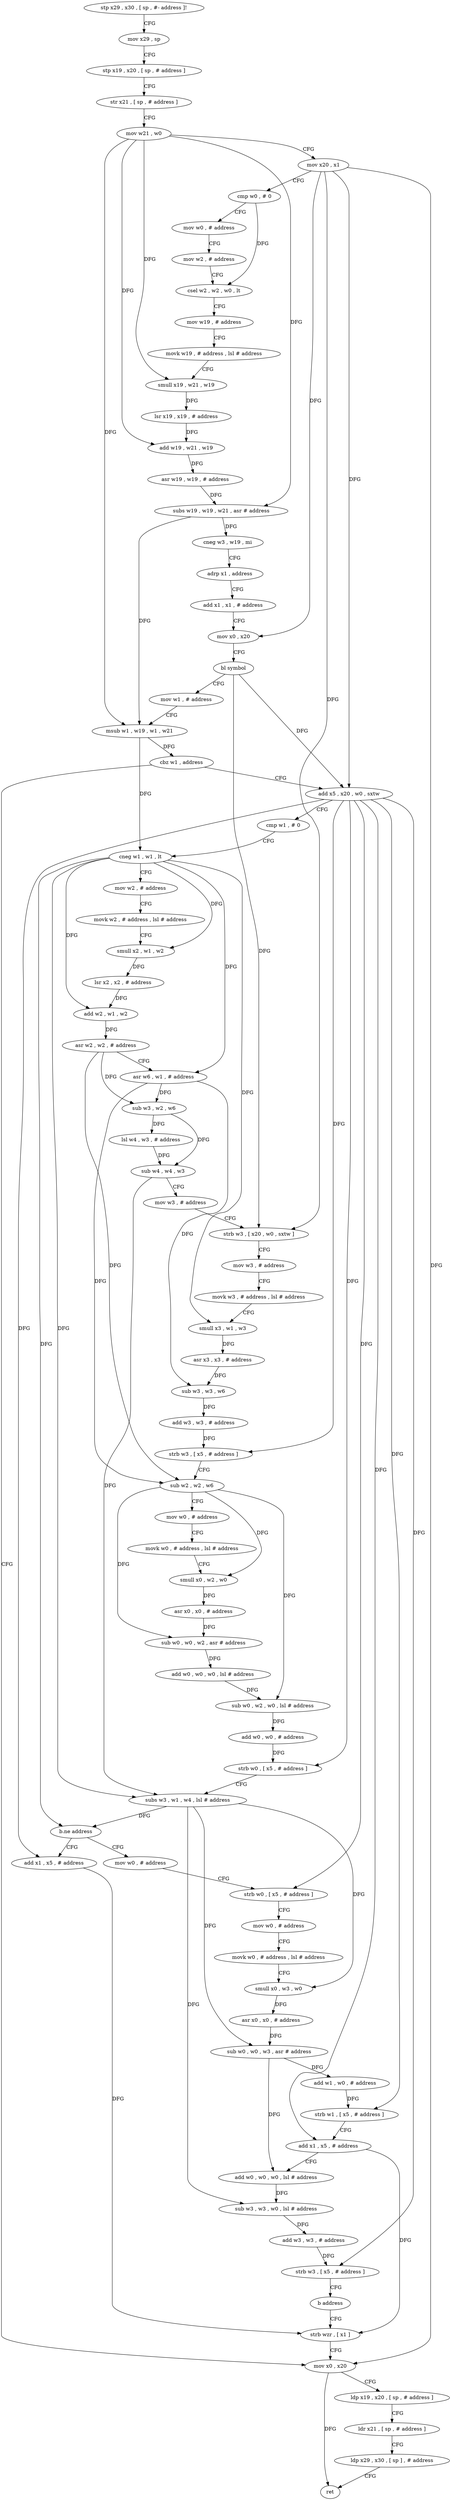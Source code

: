 digraph "func" {
"4301520" [label = "stp x29 , x30 , [ sp , #- address ]!" ]
"4301524" [label = "mov x29 , sp" ]
"4301528" [label = "stp x19 , x20 , [ sp , # address ]" ]
"4301532" [label = "str x21 , [ sp , # address ]" ]
"4301536" [label = "mov w21 , w0" ]
"4301540" [label = "mov x20 , x1" ]
"4301544" [label = "cmp w0 , # 0" ]
"4301548" [label = "mov w0 , # address" ]
"4301552" [label = "mov w2 , # address" ]
"4301556" [label = "csel w2 , w2 , w0 , lt" ]
"4301560" [label = "mov w19 , # address" ]
"4301564" [label = "movk w19 , # address , lsl # address" ]
"4301568" [label = "smull x19 , w21 , w19" ]
"4301572" [label = "lsr x19 , x19 , # address" ]
"4301576" [label = "add w19 , w21 , w19" ]
"4301580" [label = "asr w19 , w19 , # address" ]
"4301584" [label = "subs w19 , w19 , w21 , asr # address" ]
"4301588" [label = "cneg w3 , w19 , mi" ]
"4301592" [label = "adrp x1 , address" ]
"4301596" [label = "add x1 , x1 , # address" ]
"4301600" [label = "mov x0 , x20" ]
"4301604" [label = "bl symbol" ]
"4301608" [label = "mov w1 , # address" ]
"4301612" [label = "msub w1 , w19 , w1 , w21" ]
"4301616" [label = "cbz w1 , address" ]
"4301764" [label = "mov x0 , x20" ]
"4301620" [label = "add x5 , x20 , w0 , sxtw" ]
"4301768" [label = "ldp x19 , x20 , [ sp , # address ]" ]
"4301772" [label = "ldr x21 , [ sp , # address ]" ]
"4301776" [label = "ldp x29 , x30 , [ sp ] , # address" ]
"4301780" [label = "ret" ]
"4301624" [label = "cmp w1 , # 0" ]
"4301628" [label = "cneg w1 , w1 , lt" ]
"4301632" [label = "mov w2 , # address" ]
"4301636" [label = "movk w2 , # address , lsl # address" ]
"4301640" [label = "smull x2 , w1 , w2" ]
"4301644" [label = "lsr x2 , x2 , # address" ]
"4301648" [label = "add w2 , w1 , w2" ]
"4301652" [label = "asr w2 , w2 , # address" ]
"4301656" [label = "asr w6 , w1 , # address" ]
"4301660" [label = "sub w3 , w2 , w6" ]
"4301664" [label = "lsl w4 , w3 , # address" ]
"4301668" [label = "sub w4 , w4 , w3" ]
"4301672" [label = "mov w3 , # address" ]
"4301676" [label = "strb w3 , [ x20 , w0 , sxtw ]" ]
"4301680" [label = "mov w3 , # address" ]
"4301684" [label = "movk w3 , # address , lsl # address" ]
"4301688" [label = "smull x3 , w1 , w3" ]
"4301692" [label = "asr x3 , x3 , # address" ]
"4301696" [label = "sub w3 , w3 , w6" ]
"4301700" [label = "add w3 , w3 , # address" ]
"4301704" [label = "strb w3 , [ x5 , # address ]" ]
"4301708" [label = "sub w2 , w2 , w6" ]
"4301712" [label = "mov w0 , # address" ]
"4301716" [label = "movk w0 , # address , lsl # address" ]
"4301720" [label = "smull x0 , w2 , w0" ]
"4301724" [label = "asr x0 , x0 , # address" ]
"4301728" [label = "sub w0 , w0 , w2 , asr # address" ]
"4301732" [label = "add w0 , w0 , w0 , lsl # address" ]
"4301736" [label = "sub w0 , w2 , w0 , lsl # address" ]
"4301740" [label = "add w0 , w0 , # address" ]
"4301744" [label = "strb w0 , [ x5 , # address ]" ]
"4301748" [label = "subs w3 , w1 , w4 , lsl # address" ]
"4301752" [label = "b.ne address" ]
"4301784" [label = "mov w0 , # address" ]
"4301756" [label = "add x1 , x5 , # address" ]
"4301788" [label = "strb w0 , [ x5 , # address ]" ]
"4301792" [label = "mov w0 , # address" ]
"4301796" [label = "movk w0 , # address , lsl # address" ]
"4301800" [label = "smull x0 , w3 , w0" ]
"4301804" [label = "asr x0 , x0 , # address" ]
"4301808" [label = "sub w0 , w0 , w3 , asr # address" ]
"4301812" [label = "add w1 , w0 , # address" ]
"4301816" [label = "strb w1 , [ x5 , # address ]" ]
"4301820" [label = "add x1 , x5 , # address" ]
"4301824" [label = "add w0 , w0 , w0 , lsl # address" ]
"4301828" [label = "sub w3 , w3 , w0 , lsl # address" ]
"4301832" [label = "add w3 , w3 , # address" ]
"4301836" [label = "strb w3 , [ x5 , # address ]" ]
"4301840" [label = "b address" ]
"4301760" [label = "strb wzr , [ x1 ]" ]
"4301520" -> "4301524" [ label = "CFG" ]
"4301524" -> "4301528" [ label = "CFG" ]
"4301528" -> "4301532" [ label = "CFG" ]
"4301532" -> "4301536" [ label = "CFG" ]
"4301536" -> "4301540" [ label = "CFG" ]
"4301536" -> "4301568" [ label = "DFG" ]
"4301536" -> "4301576" [ label = "DFG" ]
"4301536" -> "4301584" [ label = "DFG" ]
"4301536" -> "4301612" [ label = "DFG" ]
"4301540" -> "4301544" [ label = "CFG" ]
"4301540" -> "4301600" [ label = "DFG" ]
"4301540" -> "4301764" [ label = "DFG" ]
"4301540" -> "4301620" [ label = "DFG" ]
"4301540" -> "4301676" [ label = "DFG" ]
"4301544" -> "4301548" [ label = "CFG" ]
"4301544" -> "4301556" [ label = "DFG" ]
"4301548" -> "4301552" [ label = "CFG" ]
"4301552" -> "4301556" [ label = "CFG" ]
"4301556" -> "4301560" [ label = "CFG" ]
"4301560" -> "4301564" [ label = "CFG" ]
"4301564" -> "4301568" [ label = "CFG" ]
"4301568" -> "4301572" [ label = "DFG" ]
"4301572" -> "4301576" [ label = "DFG" ]
"4301576" -> "4301580" [ label = "DFG" ]
"4301580" -> "4301584" [ label = "DFG" ]
"4301584" -> "4301588" [ label = "DFG" ]
"4301584" -> "4301612" [ label = "DFG" ]
"4301588" -> "4301592" [ label = "CFG" ]
"4301592" -> "4301596" [ label = "CFG" ]
"4301596" -> "4301600" [ label = "CFG" ]
"4301600" -> "4301604" [ label = "CFG" ]
"4301604" -> "4301608" [ label = "CFG" ]
"4301604" -> "4301620" [ label = "DFG" ]
"4301604" -> "4301676" [ label = "DFG" ]
"4301608" -> "4301612" [ label = "CFG" ]
"4301612" -> "4301616" [ label = "DFG" ]
"4301612" -> "4301628" [ label = "DFG" ]
"4301616" -> "4301764" [ label = "CFG" ]
"4301616" -> "4301620" [ label = "CFG" ]
"4301764" -> "4301768" [ label = "CFG" ]
"4301764" -> "4301780" [ label = "DFG" ]
"4301620" -> "4301624" [ label = "CFG" ]
"4301620" -> "4301704" [ label = "DFG" ]
"4301620" -> "4301744" [ label = "DFG" ]
"4301620" -> "4301788" [ label = "DFG" ]
"4301620" -> "4301816" [ label = "DFG" ]
"4301620" -> "4301820" [ label = "DFG" ]
"4301620" -> "4301836" [ label = "DFG" ]
"4301620" -> "4301756" [ label = "DFG" ]
"4301768" -> "4301772" [ label = "CFG" ]
"4301772" -> "4301776" [ label = "CFG" ]
"4301776" -> "4301780" [ label = "CFG" ]
"4301624" -> "4301628" [ label = "CFG" ]
"4301628" -> "4301632" [ label = "CFG" ]
"4301628" -> "4301640" [ label = "DFG" ]
"4301628" -> "4301648" [ label = "DFG" ]
"4301628" -> "4301656" [ label = "DFG" ]
"4301628" -> "4301688" [ label = "DFG" ]
"4301628" -> "4301748" [ label = "DFG" ]
"4301628" -> "4301752" [ label = "DFG" ]
"4301632" -> "4301636" [ label = "CFG" ]
"4301636" -> "4301640" [ label = "CFG" ]
"4301640" -> "4301644" [ label = "DFG" ]
"4301644" -> "4301648" [ label = "DFG" ]
"4301648" -> "4301652" [ label = "DFG" ]
"4301652" -> "4301656" [ label = "CFG" ]
"4301652" -> "4301660" [ label = "DFG" ]
"4301652" -> "4301708" [ label = "DFG" ]
"4301656" -> "4301660" [ label = "DFG" ]
"4301656" -> "4301696" [ label = "DFG" ]
"4301656" -> "4301708" [ label = "DFG" ]
"4301660" -> "4301664" [ label = "DFG" ]
"4301660" -> "4301668" [ label = "DFG" ]
"4301664" -> "4301668" [ label = "DFG" ]
"4301668" -> "4301672" [ label = "CFG" ]
"4301668" -> "4301748" [ label = "DFG" ]
"4301672" -> "4301676" [ label = "CFG" ]
"4301676" -> "4301680" [ label = "CFG" ]
"4301680" -> "4301684" [ label = "CFG" ]
"4301684" -> "4301688" [ label = "CFG" ]
"4301688" -> "4301692" [ label = "DFG" ]
"4301692" -> "4301696" [ label = "DFG" ]
"4301696" -> "4301700" [ label = "DFG" ]
"4301700" -> "4301704" [ label = "DFG" ]
"4301704" -> "4301708" [ label = "CFG" ]
"4301708" -> "4301712" [ label = "CFG" ]
"4301708" -> "4301720" [ label = "DFG" ]
"4301708" -> "4301728" [ label = "DFG" ]
"4301708" -> "4301736" [ label = "DFG" ]
"4301712" -> "4301716" [ label = "CFG" ]
"4301716" -> "4301720" [ label = "CFG" ]
"4301720" -> "4301724" [ label = "DFG" ]
"4301724" -> "4301728" [ label = "DFG" ]
"4301728" -> "4301732" [ label = "DFG" ]
"4301732" -> "4301736" [ label = "DFG" ]
"4301736" -> "4301740" [ label = "DFG" ]
"4301740" -> "4301744" [ label = "DFG" ]
"4301744" -> "4301748" [ label = "CFG" ]
"4301748" -> "4301752" [ label = "DFG" ]
"4301748" -> "4301800" [ label = "DFG" ]
"4301748" -> "4301808" [ label = "DFG" ]
"4301748" -> "4301828" [ label = "DFG" ]
"4301752" -> "4301784" [ label = "CFG" ]
"4301752" -> "4301756" [ label = "CFG" ]
"4301784" -> "4301788" [ label = "CFG" ]
"4301756" -> "4301760" [ label = "DFG" ]
"4301788" -> "4301792" [ label = "CFG" ]
"4301792" -> "4301796" [ label = "CFG" ]
"4301796" -> "4301800" [ label = "CFG" ]
"4301800" -> "4301804" [ label = "DFG" ]
"4301804" -> "4301808" [ label = "DFG" ]
"4301808" -> "4301812" [ label = "DFG" ]
"4301808" -> "4301824" [ label = "DFG" ]
"4301812" -> "4301816" [ label = "DFG" ]
"4301816" -> "4301820" [ label = "CFG" ]
"4301820" -> "4301824" [ label = "CFG" ]
"4301820" -> "4301760" [ label = "DFG" ]
"4301824" -> "4301828" [ label = "DFG" ]
"4301828" -> "4301832" [ label = "DFG" ]
"4301832" -> "4301836" [ label = "DFG" ]
"4301836" -> "4301840" [ label = "CFG" ]
"4301840" -> "4301760" [ label = "CFG" ]
"4301760" -> "4301764" [ label = "CFG" ]
}
